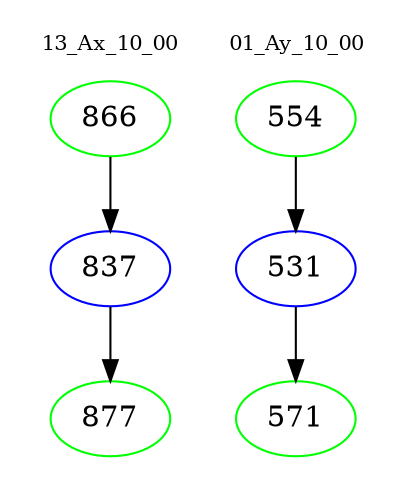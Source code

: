digraph{
subgraph cluster_0 {
color = white
label = "13_Ax_10_00";
fontsize=10;
T0_866 [label="866", color="green"]
T0_866 -> T0_837 [color="black"]
T0_837 [label="837", color="blue"]
T0_837 -> T0_877 [color="black"]
T0_877 [label="877", color="green"]
}
subgraph cluster_1 {
color = white
label = "01_Ay_10_00";
fontsize=10;
T1_554 [label="554", color="green"]
T1_554 -> T1_531 [color="black"]
T1_531 [label="531", color="blue"]
T1_531 -> T1_571 [color="black"]
T1_571 [label="571", color="green"]
}
}
